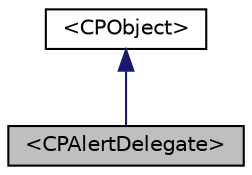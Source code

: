 digraph "&lt;CPAlertDelegate&gt;"
{
  edge [fontname="Helvetica",fontsize="10",labelfontname="Helvetica",labelfontsize="10"];
  node [fontname="Helvetica",fontsize="10",shape=record];
  Node1 [label="\<CPAlertDelegate\>",height=0.2,width=0.4,color="black", fillcolor="grey75", style="filled" fontcolor="black"];
  Node2 -> Node1 [dir="back",color="midnightblue",fontsize="10",style="solid",fontname="Helvetica"];
  Node2 [label="\<CPObject\>",height=0.2,width=0.4,color="black", fillcolor="white", style="filled",URL="$protocol_c_p_object-p.html",tooltip="The root class from which most classes are subclassed. "];
}
